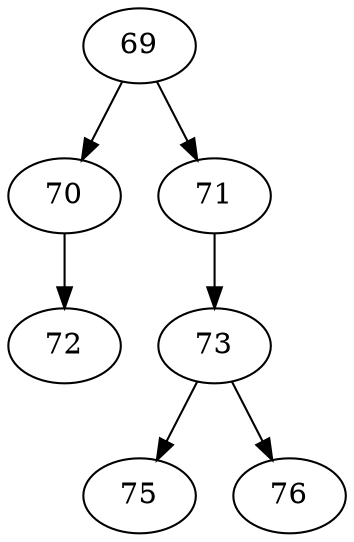 digraph {
  69 -> 70 ["action" = 0]
  69 -> 71 ["action" = 0]
  70 -> 72 ["action" = 0]
  71 -> 73 ["action" = 0]
  73 -> 75 ["action" = 1]
  73 -> 76 ["action" = 3]
}